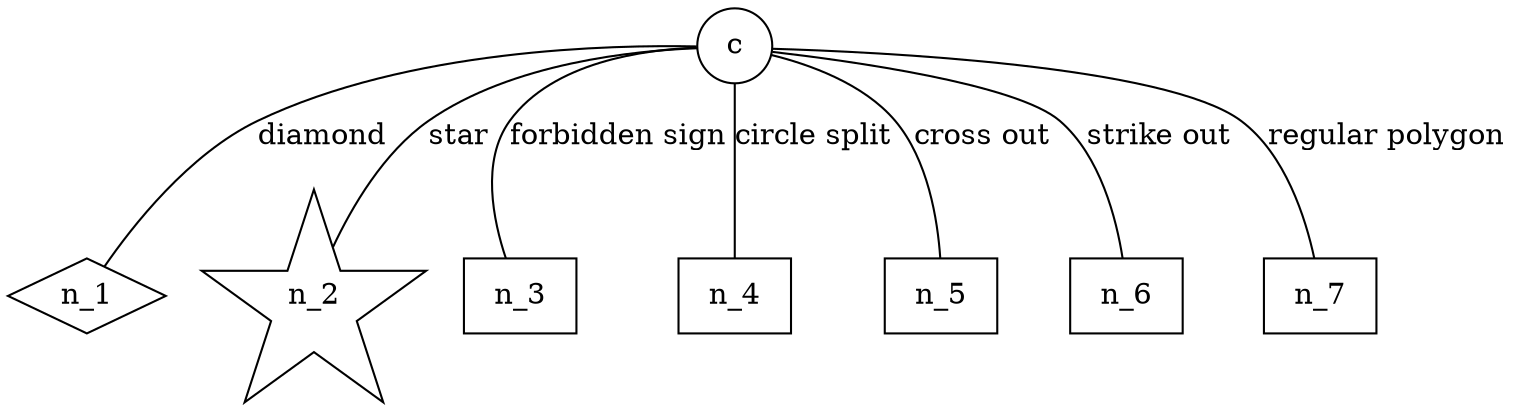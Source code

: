 /*

:Title: TikZ node shapes
:Tags: TikZ, tikzedgelabels

This example shows some of special `TikZ node shapes`_ that are available when using
the ``tikz`` output format. 

Generated with::

 $ dot2tex -ftikz --prog circo -s tikzshapes.dot > tikzshapes.tex
 
 
.. _TikZ node shapes: http://www.fauskes.net/pgftikzexamples/node-shapes/

*/
graph G {
	graph [mindist=0.5];
	node [style="fill=green!20",texmode=math];
	edge [lblstyle="above,sloped"];
	d2ttikzedgelabels=true;
	c [shape=circle];
	n_1 [shape=diamond];
	n_2 [shape=star];
	n_3 [shape="forbidden sign"];
	n_4 [shape="circle split", texlbl="$n$ \nodepart{lower} $4$"];
	n_5 [shape="cross out"];
	n_6 [shape="strike out"];
	n_7 [shape="regular polygon,regular polygon sides=7"];
	c -- n_1 [label="diamond"]; 
	c -- n_2 [label="star"];
	c -- n_3 [label="forbidden sign"];
	c -- n_4 [label="circle split"];
	c -- n_5 [label="cross out"];
	c -- n_6 [label="strike out"];
	c -- n_7 [label="regular polygon"];
	c [style="fill=red!80"];
}